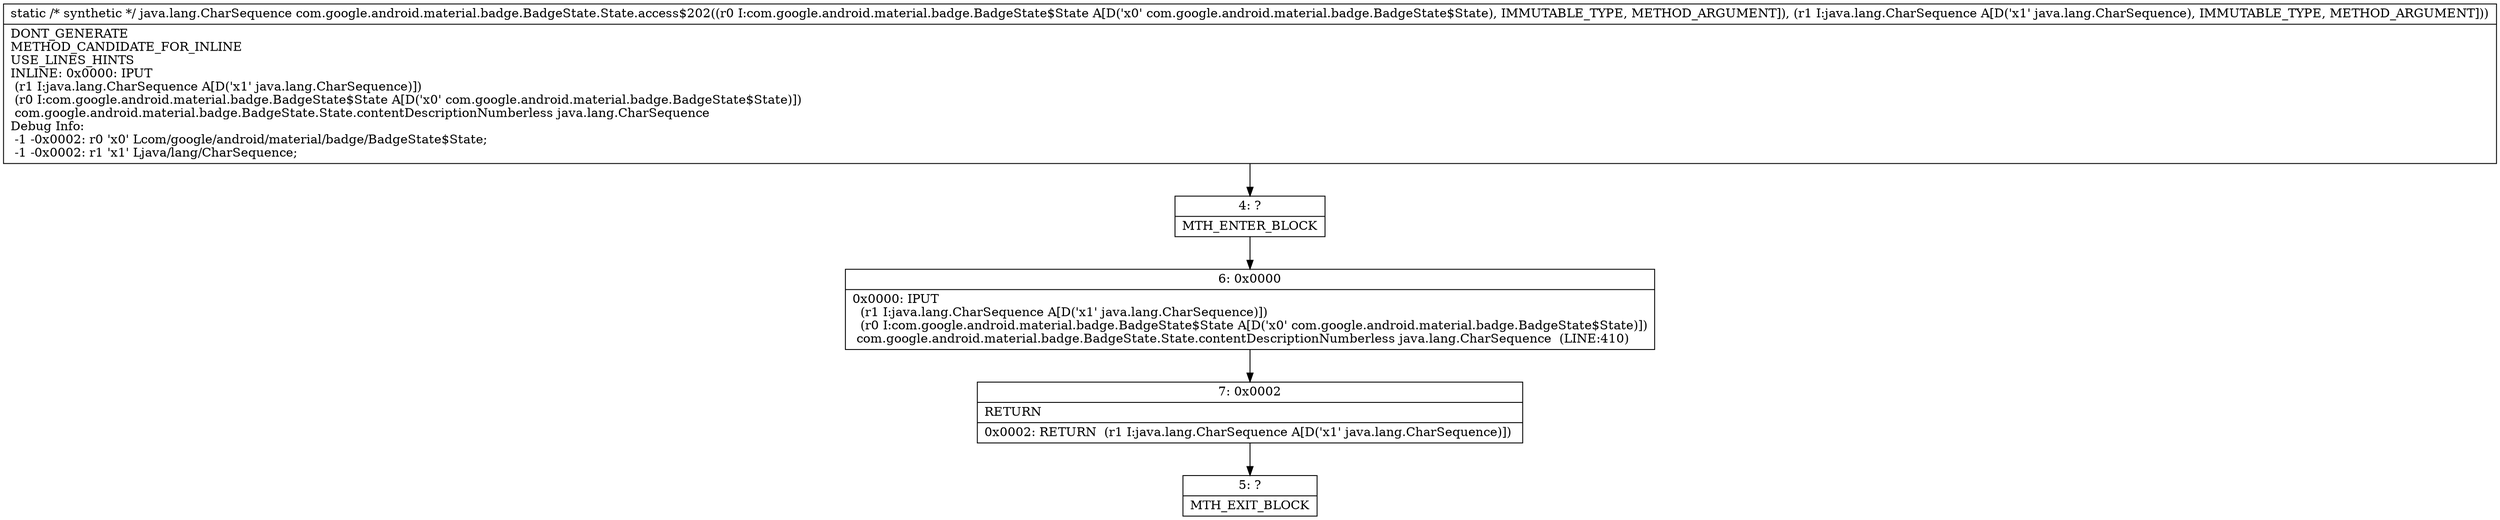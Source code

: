 digraph "CFG forcom.google.android.material.badge.BadgeState.State.access$202(Lcom\/google\/android\/material\/badge\/BadgeState$State;Ljava\/lang\/CharSequence;)Ljava\/lang\/CharSequence;" {
Node_4 [shape=record,label="{4\:\ ?|MTH_ENTER_BLOCK\l}"];
Node_6 [shape=record,label="{6\:\ 0x0000|0x0000: IPUT  \l  (r1 I:java.lang.CharSequence A[D('x1' java.lang.CharSequence)])\l  (r0 I:com.google.android.material.badge.BadgeState$State A[D('x0' com.google.android.material.badge.BadgeState$State)])\l com.google.android.material.badge.BadgeState.State.contentDescriptionNumberless java.lang.CharSequence  (LINE:410)\l}"];
Node_7 [shape=record,label="{7\:\ 0x0002|RETURN\l|0x0002: RETURN  (r1 I:java.lang.CharSequence A[D('x1' java.lang.CharSequence)]) \l}"];
Node_5 [shape=record,label="{5\:\ ?|MTH_EXIT_BLOCK\l}"];
MethodNode[shape=record,label="{static \/* synthetic *\/ java.lang.CharSequence com.google.android.material.badge.BadgeState.State.access$202((r0 I:com.google.android.material.badge.BadgeState$State A[D('x0' com.google.android.material.badge.BadgeState$State), IMMUTABLE_TYPE, METHOD_ARGUMENT]), (r1 I:java.lang.CharSequence A[D('x1' java.lang.CharSequence), IMMUTABLE_TYPE, METHOD_ARGUMENT]))  | DONT_GENERATE\lMETHOD_CANDIDATE_FOR_INLINE\lUSE_LINES_HINTS\lINLINE: 0x0000: IPUT  \l  (r1 I:java.lang.CharSequence A[D('x1' java.lang.CharSequence)])\l  (r0 I:com.google.android.material.badge.BadgeState$State A[D('x0' com.google.android.material.badge.BadgeState$State)])\l com.google.android.material.badge.BadgeState.State.contentDescriptionNumberless java.lang.CharSequence\lDebug Info:\l  \-1 \-0x0002: r0 'x0' Lcom\/google\/android\/material\/badge\/BadgeState$State;\l  \-1 \-0x0002: r1 'x1' Ljava\/lang\/CharSequence;\l}"];
MethodNode -> Node_4;Node_4 -> Node_6;
Node_6 -> Node_7;
Node_7 -> Node_5;
}

